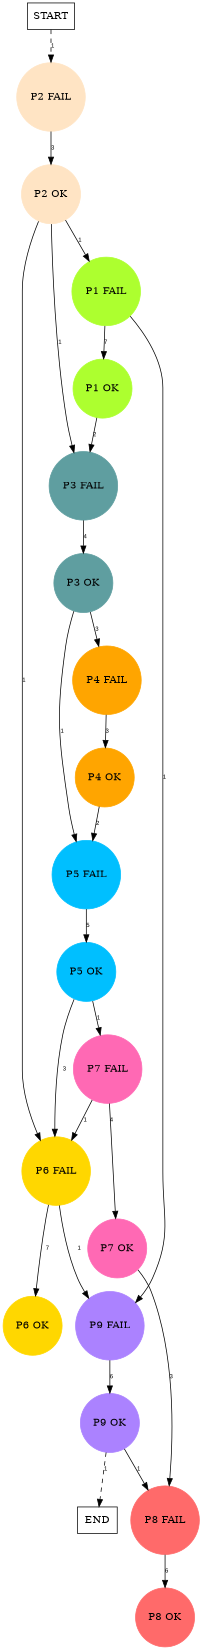 digraph graphname {
	dpi = 150
	size="16,11!";
	margin = 0;
"P2 FAIL" [shape=circle, color=bisque, style=filled]"P2 OK" [shape=circle, color=bisque, style=filled]"P1 FAIL" [shape=circle, color=greenyellow, style=filled]"P1 OK" [shape=circle, color=greenyellow, style=filled]"P3 FAIL" [shape=circle, color=cadetblue, style=filled]"P3 OK" [shape=circle, color=cadetblue, style=filled]"P4 FAIL" [shape=circle, color=orange, style=filled]"P4 OK" [shape=circle, color=orange, style=filled]"P5 FAIL" [shape=circle, color=deepskyblue, style=filled]"P5 OK" [shape=circle, color=deepskyblue, style=filled]"P7 FAIL" [shape=circle, color=hotpink, style=filled]"P6 FAIL" [shape=circle, color=gold, style=filled]"P6 OK" [shape=circle, color=gold, style=filled]"P7 OK" [shape=circle, color=hotpink, style=filled]"P8 FAIL" [shape=circle, color=indianred1, style=filled]"P8 OK" [shape=circle, color=indianred1, style=filled]"P9 FAIL" [shape=circle, color=mediumpurple1, style=filled]"P9 OK" [shape=circle, color=mediumpurple1, style=filled]"START" [shape=box, fillcolor=white, style=filled, color=black]"END" [shape=box, fillcolor=white, style=filled, color=black]"P2 FAIL" -> "P2 OK" [ label ="3" labelfloat=false fontname="Arial" fontsize=8]
"P2 OK" -> "P1 FAIL" [ label ="1" labelfloat=false fontname="Arial" fontsize=8]
"P2 OK" -> "P3 FAIL" [ label ="1" labelfloat=false fontname="Arial" fontsize=8]
"P2 OK" -> "P6 FAIL" [ label ="1" labelfloat=false fontname="Arial" fontsize=8]
"P1 FAIL" -> "P1 OK" [ label ="7" labelfloat=false fontname="Arial" fontsize=8]
"P1 FAIL" -> "P9 FAIL" [ label ="1" labelfloat=false fontname="Arial" fontsize=8]
"P1 OK" -> "P3 FAIL" [ label ="2" labelfloat=false fontname="Arial" fontsize=8]
"P3 FAIL" -> "P3 OK" [ label ="4" labelfloat=false fontname="Arial" fontsize=8]
"P3 OK" -> "P4 FAIL" [ label ="3" labelfloat=false fontname="Arial" fontsize=8]
"P3 OK" -> "P5 FAIL" [ label ="1" labelfloat=false fontname="Arial" fontsize=8]
"P4 FAIL" -> "P4 OK" [ label ="3" labelfloat=false fontname="Arial" fontsize=8]
"P4 OK" -> "P5 FAIL" [ label ="2" labelfloat=false fontname="Arial" fontsize=8]
"P5 FAIL" -> "P5 OK" [ label ="5" labelfloat=false fontname="Arial" fontsize=8]
"P5 OK" -> "P7 FAIL" [ label ="1" labelfloat=false fontname="Arial" fontsize=8]
"P5 OK" -> "P6 FAIL" [ label ="3" labelfloat=false fontname="Arial" fontsize=8]
"P7 FAIL" -> "P6 FAIL" [ label ="1" labelfloat=false fontname="Arial" fontsize=8]
"P7 FAIL" -> "P7 OK" [ label ="4" labelfloat=false fontname="Arial" fontsize=8]
"P6 FAIL" -> "P6 OK" [ label ="7" labelfloat=false fontname="Arial" fontsize=8]
"P6 FAIL" -> "P9 FAIL" [ label ="1" labelfloat=false fontname="Arial" fontsize=8]
"P7 OK" -> "P8 FAIL" [ label ="3" labelfloat=false fontname="Arial" fontsize=8]
"P8 FAIL" -> "P8 OK" [ label ="6" labelfloat=false fontname="Arial" fontsize=8]
"P9 FAIL" -> "P9 OK" [ label ="6" labelfloat=false fontname="Arial" fontsize=8]
"P9 OK" -> "P8 FAIL" [ label ="1" labelfloat=false fontname="Arial" fontsize=8]
"P9 OK" -> "END" [ style = dashed label ="1" labelfloat=false fontname="Arial" fontsize=8]
"START" -> "P2 FAIL" [ style = dashed label ="1" labelfloat=false fontname="Arial" fontsize=8]
}